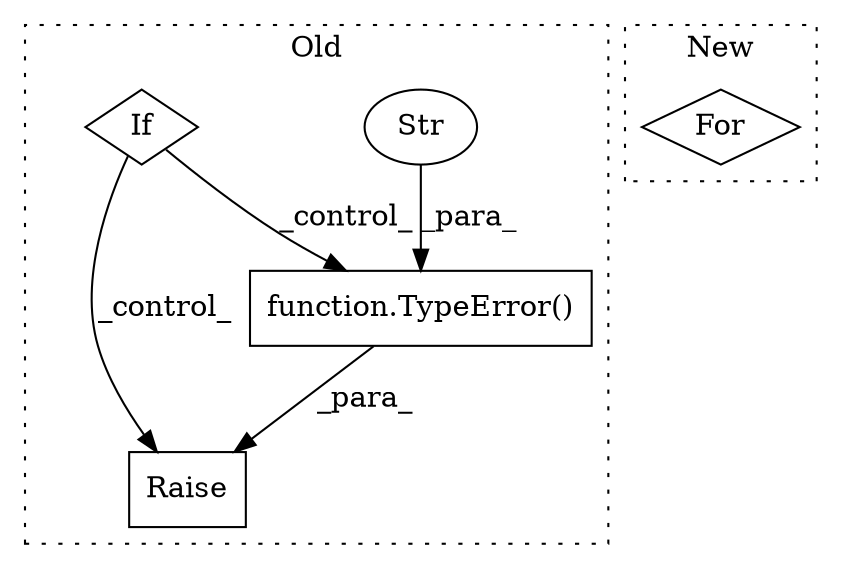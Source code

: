 digraph G {
subgraph cluster0 {
1 [label="function.TypeError()" a="75" s="911,995" l="23,1" shape="box"];
3 [label="Raise" a="91" s="905" l="6" shape="box"];
4 [label="Str" a="66" s="934" l="61" shape="ellipse"];
5 [label="If" a="96" s="853" l="3" shape="diamond"];
label = "Old";
style="dotted";
}
subgraph cluster1 {
2 [label="For" a="107" s="934,956" l="4,10" shape="diamond"];
label = "New";
style="dotted";
}
1 -> 3 [label="_para_"];
4 -> 1 [label="_para_"];
5 -> 1 [label="_control_"];
5 -> 3 [label="_control_"];
}